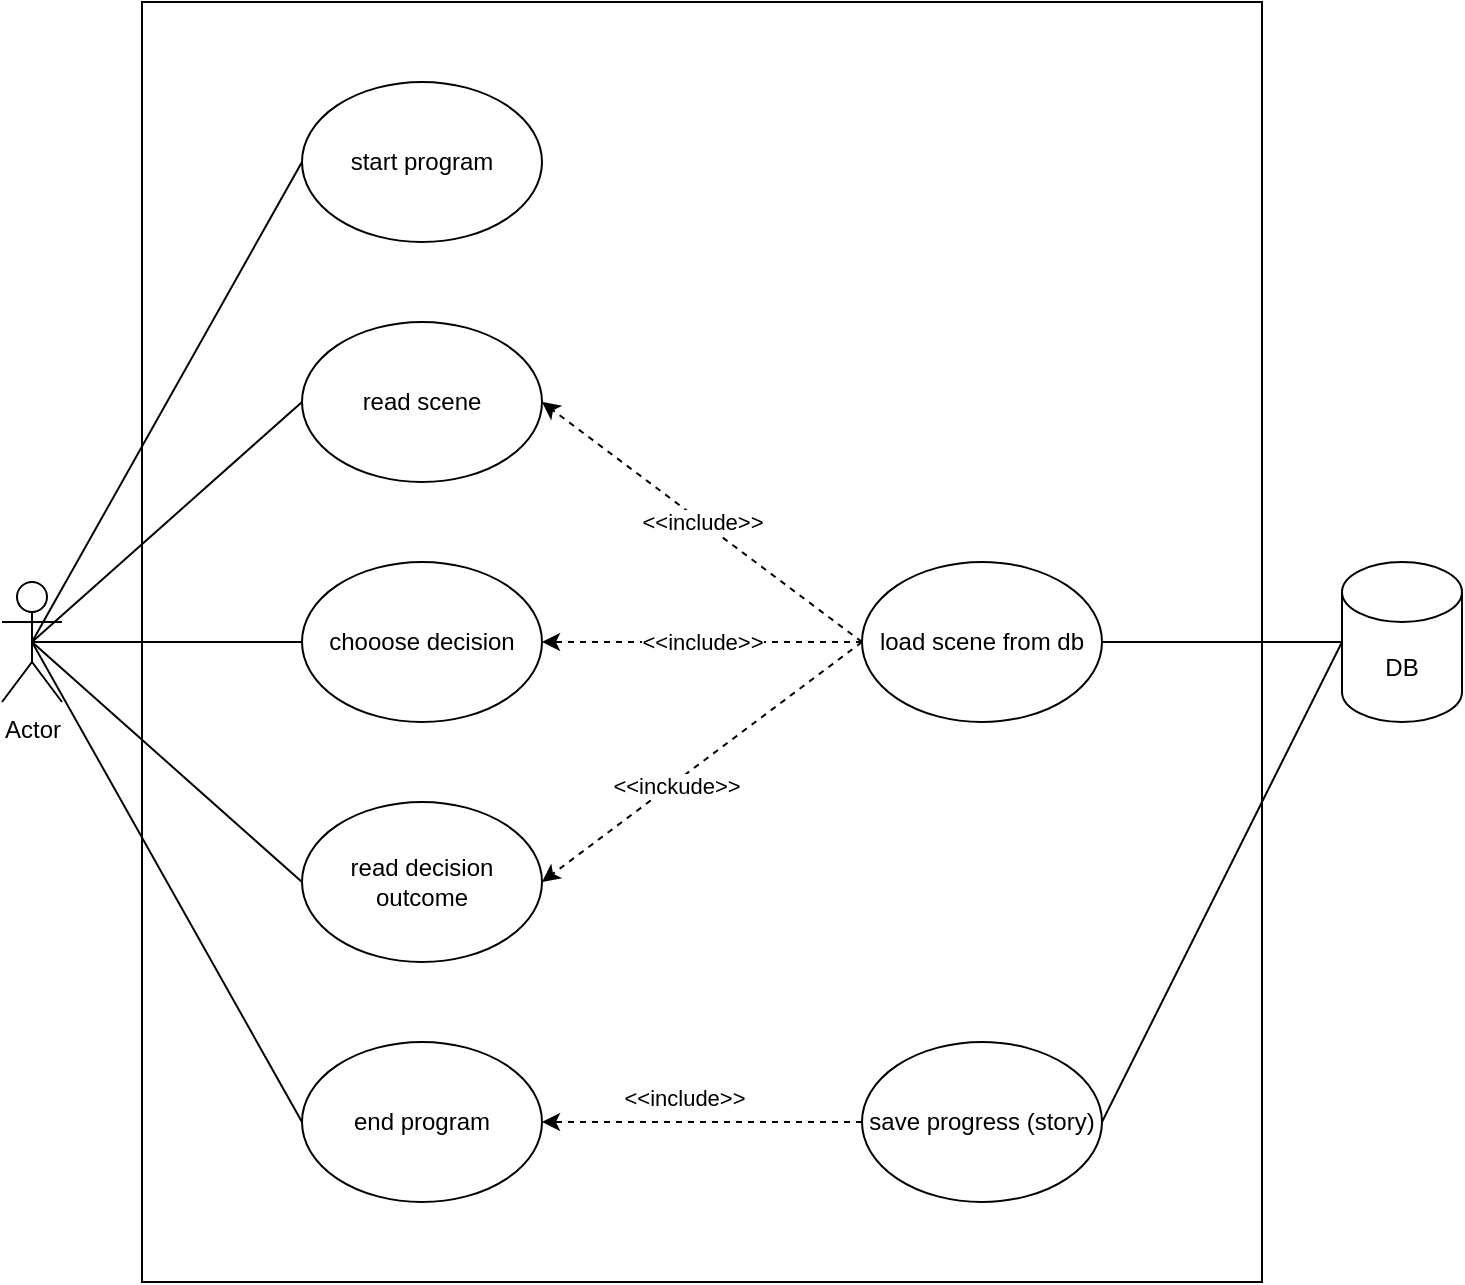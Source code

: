 <mxfile version="14.5.1" type="device"><diagram id="6PlkupBapTIQM8LJgo-E" name="Seite-1"><mxGraphModel dx="1385" dy="685" grid="1" gridSize="10" guides="1" tooltips="1" connect="1" arrows="1" fold="1" page="1" pageScale="1" pageWidth="827" pageHeight="1169" math="0" shadow="0"><root><mxCell id="0"/><mxCell id="1" parent="0"/><mxCell id="MRuLNkmsW4FSH4pLdtj9-2" value="" style="rounded=0;whiteSpace=wrap;html=1;fillColor=none;" parent="1" vertex="1"><mxGeometry x="120" y="80" width="560" height="640" as="geometry"/></mxCell><mxCell id="MRuLNkmsW4FSH4pLdtj9-22" style="edgeStyle=none;rounded=0;orthogonalLoop=1;jettySize=auto;html=1;exitX=0.5;exitY=0.5;exitDx=0;exitDy=0;exitPerimeter=0;entryX=0;entryY=0.5;entryDx=0;entryDy=0;endArrow=none;endFill=0;" parent="1" source="MRuLNkmsW4FSH4pLdtj9-1" target="MRuLNkmsW4FSH4pLdtj9-17" edge="1"><mxGeometry relative="1" as="geometry"/></mxCell><mxCell id="MRuLNkmsW4FSH4pLdtj9-23" style="edgeStyle=none;rounded=0;orthogonalLoop=1;jettySize=auto;html=1;exitX=0.5;exitY=0.5;exitDx=0;exitDy=0;exitPerimeter=0;entryX=0;entryY=0.5;entryDx=0;entryDy=0;endArrow=none;endFill=0;" parent="1" source="MRuLNkmsW4FSH4pLdtj9-1" target="MRuLNkmsW4FSH4pLdtj9-6" edge="1"><mxGeometry relative="1" as="geometry"/></mxCell><mxCell id="MRuLNkmsW4FSH4pLdtj9-24" style="edgeStyle=none;rounded=0;orthogonalLoop=1;jettySize=auto;html=1;exitX=0.5;exitY=0.5;exitDx=0;exitDy=0;exitPerimeter=0;entryX=0;entryY=0.5;entryDx=0;entryDy=0;endArrow=none;endFill=0;" parent="1" source="MRuLNkmsW4FSH4pLdtj9-1" target="MRuLNkmsW4FSH4pLdtj9-7" edge="1"><mxGeometry relative="1" as="geometry"/></mxCell><mxCell id="MRuLNkmsW4FSH4pLdtj9-25" style="edgeStyle=none;rounded=0;orthogonalLoop=1;jettySize=auto;html=1;exitX=0.5;exitY=0.5;exitDx=0;exitDy=0;exitPerimeter=0;entryX=0;entryY=0.5;entryDx=0;entryDy=0;endArrow=none;endFill=0;" parent="1" source="MRuLNkmsW4FSH4pLdtj9-1" target="MRuLNkmsW4FSH4pLdtj9-8" edge="1"><mxGeometry relative="1" as="geometry"/></mxCell><mxCell id="MRuLNkmsW4FSH4pLdtj9-26" style="edgeStyle=none;rounded=0;orthogonalLoop=1;jettySize=auto;html=1;exitX=0.5;exitY=0.5;exitDx=0;exitDy=0;exitPerimeter=0;entryX=0;entryY=0.5;entryDx=0;entryDy=0;endArrow=none;endFill=0;" parent="1" source="MRuLNkmsW4FSH4pLdtj9-1" target="MRuLNkmsW4FSH4pLdtj9-18" edge="1"><mxGeometry relative="1" as="geometry"/></mxCell><mxCell id="MRuLNkmsW4FSH4pLdtj9-1" value="Actor" style="shape=umlActor;verticalLabelPosition=bottom;verticalAlign=top;html=1;outlineConnect=0;" parent="1" vertex="1"><mxGeometry x="50" y="370" width="30" height="60" as="geometry"/></mxCell><mxCell id="MRuLNkmsW4FSH4pLdtj9-28" style="edgeStyle=none;rounded=0;orthogonalLoop=1;jettySize=auto;html=1;exitX=0;exitY=0.5;exitDx=0;exitDy=0;exitPerimeter=0;entryX=1;entryY=0.5;entryDx=0;entryDy=0;endArrow=none;endFill=0;" parent="1" source="MRuLNkmsW4FSH4pLdtj9-4" target="MRuLNkmsW4FSH4pLdtj9-10" edge="1"><mxGeometry relative="1" as="geometry"/></mxCell><mxCell id="MRuLNkmsW4FSH4pLdtj9-4" value="DB" style="shape=cylinder3;whiteSpace=wrap;html=1;boundedLbl=1;backgroundOutline=1;size=15;" parent="1" vertex="1"><mxGeometry x="720" y="360" width="60" height="80" as="geometry"/></mxCell><mxCell id="MRuLNkmsW4FSH4pLdtj9-6" value="read scene" style="ellipse;whiteSpace=wrap;html=1;" parent="1" vertex="1"><mxGeometry x="200" y="240" width="120" height="80" as="geometry"/></mxCell><mxCell id="MRuLNkmsW4FSH4pLdtj9-7" value="chooose decision" style="ellipse;whiteSpace=wrap;html=1;" parent="1" vertex="1"><mxGeometry x="200" y="360" width="120" height="80" as="geometry"/></mxCell><mxCell id="MRuLNkmsW4FSH4pLdtj9-8" value="read decision outcome" style="ellipse;whiteSpace=wrap;html=1;fillColor=#ffffff;" parent="1" vertex="1"><mxGeometry x="200" y="480" width="120" height="80" as="geometry"/></mxCell><mxCell id="MRuLNkmsW4FSH4pLdtj9-12" value="&amp;lt;&amp;lt;include&amp;gt;&amp;gt;" style="rounded=0;orthogonalLoop=1;jettySize=auto;html=1;exitX=0;exitY=0.5;exitDx=0;exitDy=0;entryX=1;entryY=0.5;entryDx=0;entryDy=0;dashed=1;" parent="1" source="MRuLNkmsW4FSH4pLdtj9-9" target="MRuLNkmsW4FSH4pLdtj9-6" edge="1"><mxGeometry relative="1" as="geometry"/></mxCell><mxCell id="MRuLNkmsW4FSH4pLdtj9-15" style="edgeStyle=none;rounded=0;orthogonalLoop=1;jettySize=auto;html=1;exitX=0;exitY=0.5;exitDx=0;exitDy=0;entryX=1;entryY=0.5;entryDx=0;entryDy=0;dashed=1;" parent="1" source="MRuLNkmsW4FSH4pLdtj9-9" target="MRuLNkmsW4FSH4pLdtj9-8" edge="1"><mxGeometry relative="1" as="geometry"/></mxCell><mxCell id="MRuLNkmsW4FSH4pLdtj9-16" value="&amp;lt;&amp;lt;inckude&amp;gt;&amp;gt;" style="edgeLabel;html=1;align=center;verticalAlign=middle;resizable=0;points=[];" parent="MRuLNkmsW4FSH4pLdtj9-15" vertex="1" connectable="0"><mxGeometry x="0.175" y="1" relative="1" as="geometry"><mxPoint as="offset"/></mxGeometry></mxCell><mxCell id="MRuLNkmsW4FSH4pLdtj9-27" style="edgeStyle=none;rounded=0;orthogonalLoop=1;jettySize=auto;html=1;exitX=1;exitY=0.5;exitDx=0;exitDy=0;entryX=0;entryY=0.5;entryDx=0;entryDy=0;entryPerimeter=0;endArrow=none;endFill=0;" parent="1" source="MRuLNkmsW4FSH4pLdtj9-9" target="MRuLNkmsW4FSH4pLdtj9-4" edge="1"><mxGeometry relative="1" as="geometry"/></mxCell><mxCell id="MRuLNkmsW4FSH4pLdtj9-9" value="load scene from db" style="ellipse;whiteSpace=wrap;html=1;fillColor=#ffffff;" parent="1" vertex="1"><mxGeometry x="480" y="360" width="120" height="80" as="geometry"/></mxCell><mxCell id="MRuLNkmsW4FSH4pLdtj9-19" style="edgeStyle=none;rounded=0;orthogonalLoop=1;jettySize=auto;html=1;exitX=0;exitY=0.5;exitDx=0;exitDy=0;entryX=1;entryY=0.5;entryDx=0;entryDy=0;dashed=1;" parent="1" source="MRuLNkmsW4FSH4pLdtj9-10" target="MRuLNkmsW4FSH4pLdtj9-18" edge="1"><mxGeometry relative="1" as="geometry"/></mxCell><mxCell id="MRuLNkmsW4FSH4pLdtj9-20" value="&amp;lt;&amp;lt;include&amp;gt;&amp;gt;" style="edgeLabel;html=1;align=center;verticalAlign=middle;resizable=0;points=[];" parent="MRuLNkmsW4FSH4pLdtj9-19" vertex="1" connectable="0"><mxGeometry x="0.201" y="4" relative="1" as="geometry"><mxPoint x="7.1" y="-15.76" as="offset"/></mxGeometry></mxCell><mxCell id="MRuLNkmsW4FSH4pLdtj9-10" value="save progress (story)" style="ellipse;whiteSpace=wrap;html=1;fillColor=#ffffff;" parent="1" vertex="1"><mxGeometry x="480" y="600" width="120" height="80" as="geometry"/></mxCell><mxCell id="MRuLNkmsW4FSH4pLdtj9-14" value="&amp;lt;&amp;lt;include&amp;gt;&amp;gt;" style="rounded=0;orthogonalLoop=1;jettySize=auto;html=1;exitX=0;exitY=0.5;exitDx=0;exitDy=0;entryX=1;entryY=0.5;entryDx=0;entryDy=0;dashed=1;" parent="1" source="MRuLNkmsW4FSH4pLdtj9-9" target="MRuLNkmsW4FSH4pLdtj9-7" edge="1"><mxGeometry relative="1" as="geometry"><mxPoint x="440" y="270" as="sourcePoint"/><mxPoint x="330" y="310" as="targetPoint"/></mxGeometry></mxCell><mxCell id="MRuLNkmsW4FSH4pLdtj9-17" value="start program" style="ellipse;whiteSpace=wrap;html=1;fillColor=#ffffff;" parent="1" vertex="1"><mxGeometry x="200" y="120" width="120" height="80" as="geometry"/></mxCell><mxCell id="MRuLNkmsW4FSH4pLdtj9-18" value="end program" style="ellipse;whiteSpace=wrap;html=1;fillColor=#ffffff;" parent="1" vertex="1"><mxGeometry x="200" y="600" width="120" height="80" as="geometry"/></mxCell></root></mxGraphModel></diagram></mxfile>